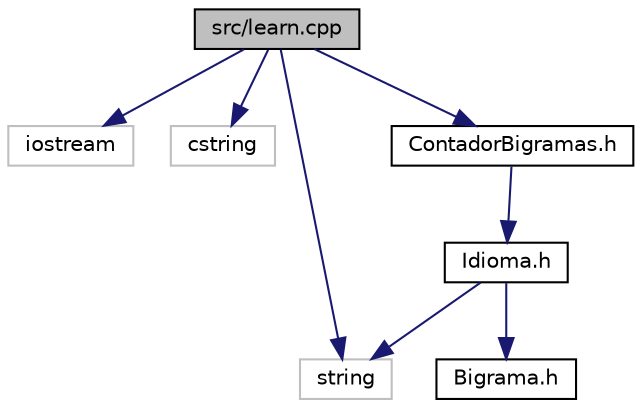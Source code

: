 digraph "src/learn.cpp"
{
  edge [fontname="Helvetica",fontsize="10",labelfontname="Helvetica",labelfontsize="10"];
  node [fontname="Helvetica",fontsize="10",shape=record];
  Node0 [label="src/learn.cpp",height=0.2,width=0.4,color="black", fillcolor="grey75", style="filled", fontcolor="black"];
  Node0 -> Node1 [color="midnightblue",fontsize="10",style="solid",fontname="Helvetica"];
  Node1 [label="iostream",height=0.2,width=0.4,color="grey75", fillcolor="white", style="filled"];
  Node0 -> Node2 [color="midnightblue",fontsize="10",style="solid",fontname="Helvetica"];
  Node2 [label="cstring",height=0.2,width=0.4,color="grey75", fillcolor="white", style="filled"];
  Node0 -> Node3 [color="midnightblue",fontsize="10",style="solid",fontname="Helvetica"];
  Node3 [label="string",height=0.2,width=0.4,color="grey75", fillcolor="white", style="filled"];
  Node0 -> Node4 [color="midnightblue",fontsize="10",style="solid",fontname="Helvetica"];
  Node4 [label="ContadorBigramas.h",height=0.2,width=0.4,color="black", fillcolor="white", style="filled",URL="$ContadorBigramas_8h.html"];
  Node4 -> Node5 [color="midnightblue",fontsize="10",style="solid",fontname="Helvetica"];
  Node5 [label="Idioma.h",height=0.2,width=0.4,color="black", fillcolor="white", style="filled",URL="$Idioma_8h.html"];
  Node5 -> Node6 [color="midnightblue",fontsize="10",style="solid",fontname="Helvetica"];
  Node6 [label="Bigrama.h",height=0.2,width=0.4,color="black", fillcolor="white", style="filled",URL="$Bigrama_8h.html"];
  Node5 -> Node3 [color="midnightblue",fontsize="10",style="solid",fontname="Helvetica"];
}
